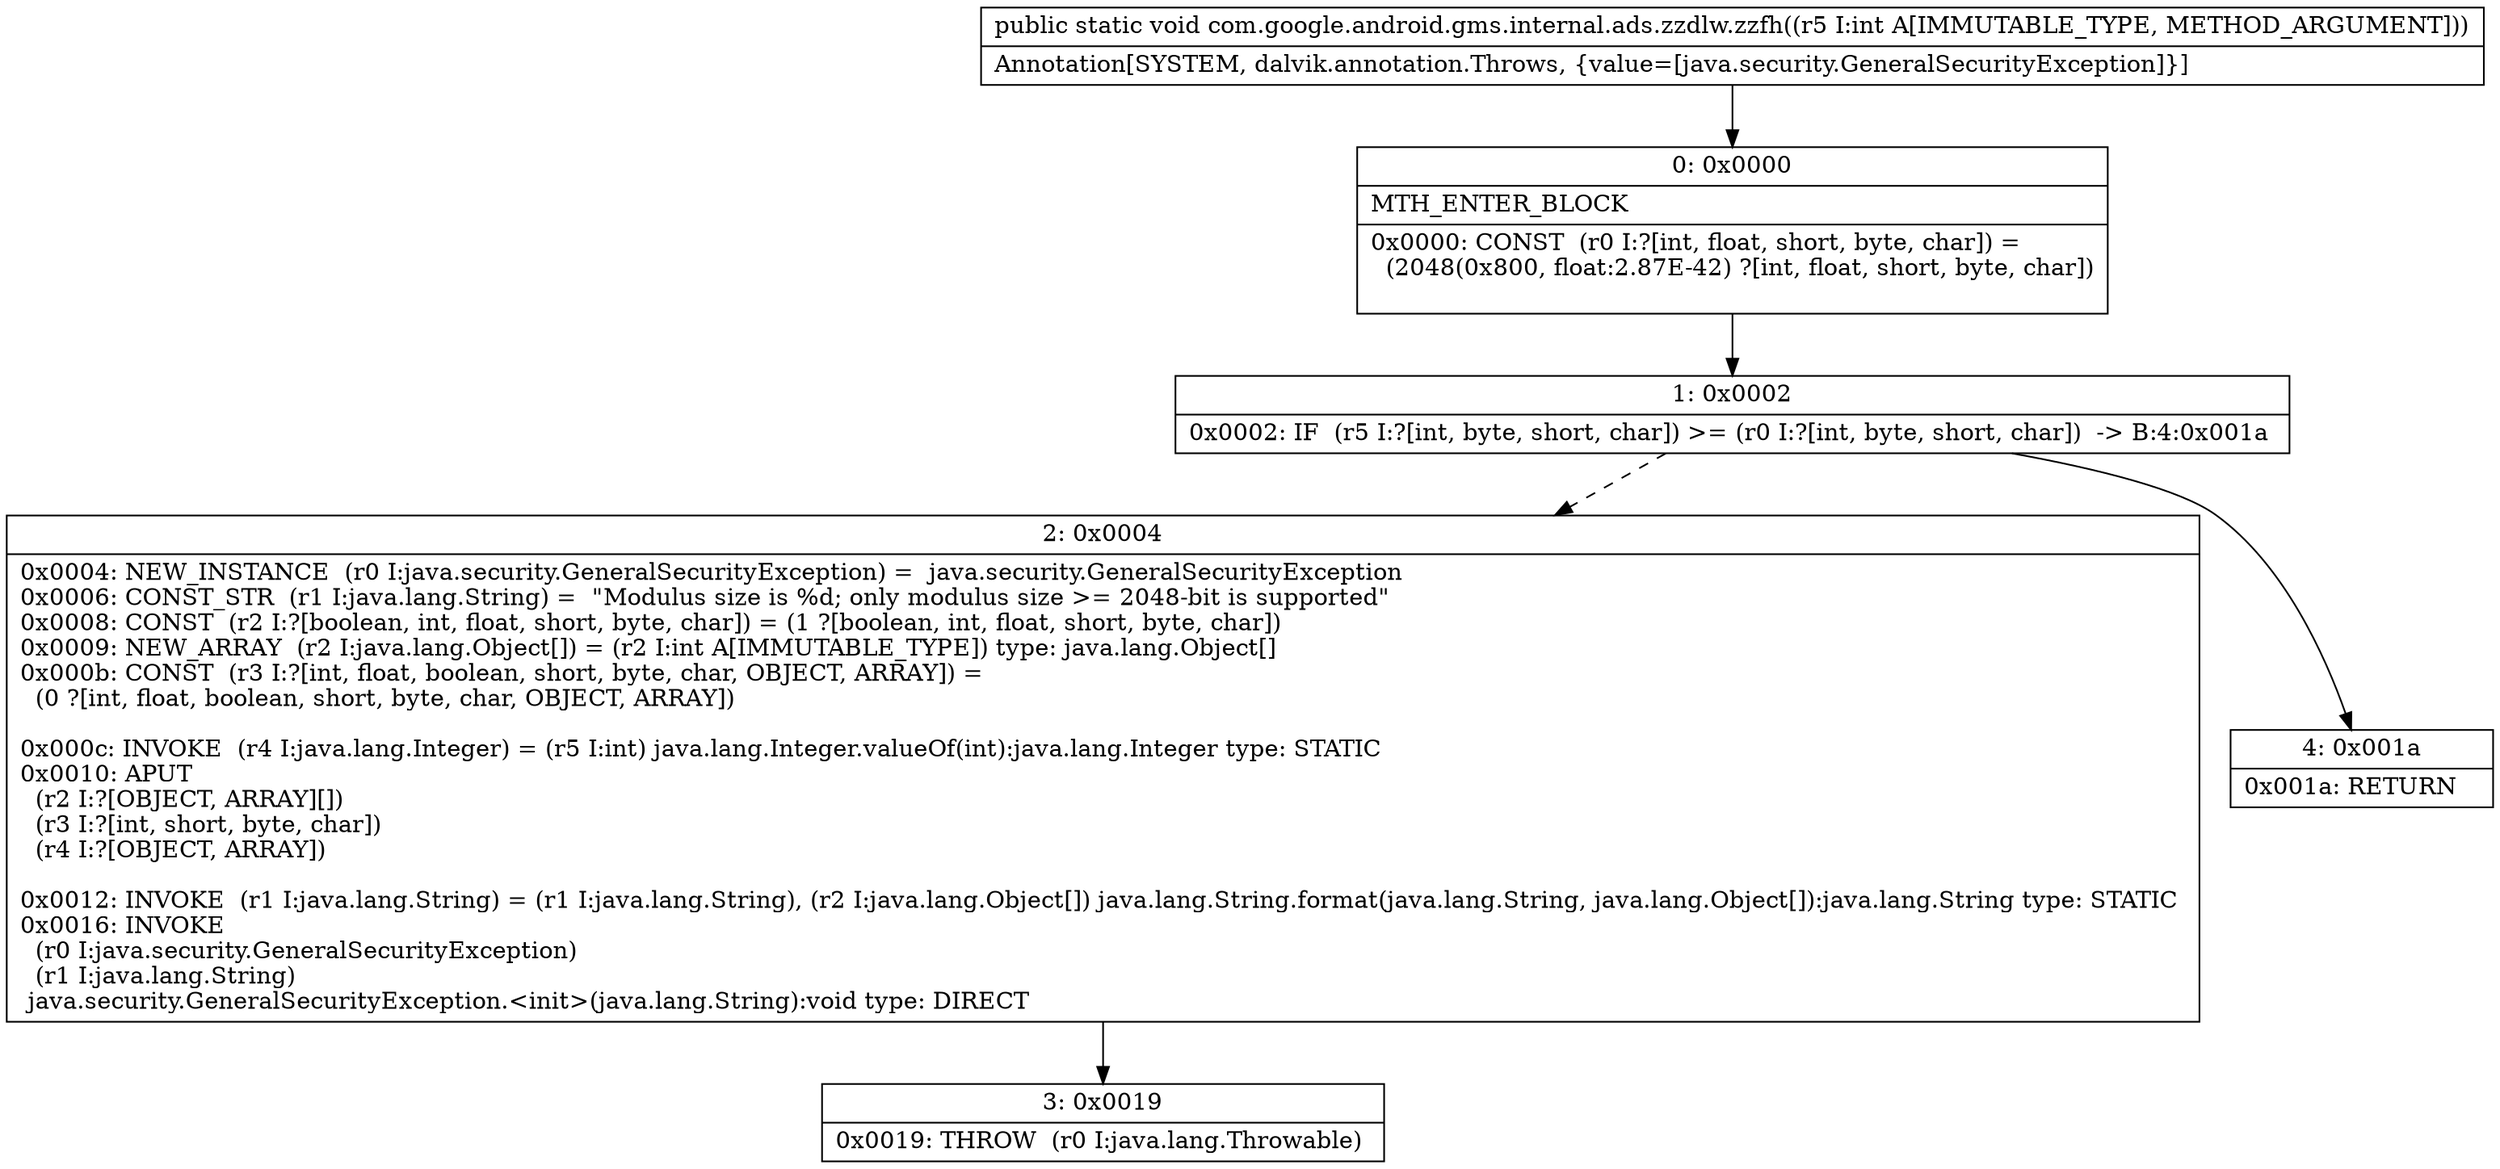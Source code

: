 digraph "CFG forcom.google.android.gms.internal.ads.zzdlw.zzfh(I)V" {
Node_0 [shape=record,label="{0\:\ 0x0000|MTH_ENTER_BLOCK\l|0x0000: CONST  (r0 I:?[int, float, short, byte, char]) = \l  (2048(0x800, float:2.87E\-42) ?[int, float, short, byte, char])\l \l}"];
Node_1 [shape=record,label="{1\:\ 0x0002|0x0002: IF  (r5 I:?[int, byte, short, char]) \>= (r0 I:?[int, byte, short, char])  \-\> B:4:0x001a \l}"];
Node_2 [shape=record,label="{2\:\ 0x0004|0x0004: NEW_INSTANCE  (r0 I:java.security.GeneralSecurityException) =  java.security.GeneralSecurityException \l0x0006: CONST_STR  (r1 I:java.lang.String) =  \"Modulus size is %d; only modulus size \>= 2048\-bit is supported\" \l0x0008: CONST  (r2 I:?[boolean, int, float, short, byte, char]) = (1 ?[boolean, int, float, short, byte, char]) \l0x0009: NEW_ARRAY  (r2 I:java.lang.Object[]) = (r2 I:int A[IMMUTABLE_TYPE]) type: java.lang.Object[] \l0x000b: CONST  (r3 I:?[int, float, boolean, short, byte, char, OBJECT, ARRAY]) = \l  (0 ?[int, float, boolean, short, byte, char, OBJECT, ARRAY])\l \l0x000c: INVOKE  (r4 I:java.lang.Integer) = (r5 I:int) java.lang.Integer.valueOf(int):java.lang.Integer type: STATIC \l0x0010: APUT  \l  (r2 I:?[OBJECT, ARRAY][])\l  (r3 I:?[int, short, byte, char])\l  (r4 I:?[OBJECT, ARRAY])\l \l0x0012: INVOKE  (r1 I:java.lang.String) = (r1 I:java.lang.String), (r2 I:java.lang.Object[]) java.lang.String.format(java.lang.String, java.lang.Object[]):java.lang.String type: STATIC \l0x0016: INVOKE  \l  (r0 I:java.security.GeneralSecurityException)\l  (r1 I:java.lang.String)\l java.security.GeneralSecurityException.\<init\>(java.lang.String):void type: DIRECT \l}"];
Node_3 [shape=record,label="{3\:\ 0x0019|0x0019: THROW  (r0 I:java.lang.Throwable) \l}"];
Node_4 [shape=record,label="{4\:\ 0x001a|0x001a: RETURN   \l}"];
MethodNode[shape=record,label="{public static void com.google.android.gms.internal.ads.zzdlw.zzfh((r5 I:int A[IMMUTABLE_TYPE, METHOD_ARGUMENT]))  | Annotation[SYSTEM, dalvik.annotation.Throws, \{value=[java.security.GeneralSecurityException]\}]\l}"];
MethodNode -> Node_0;
Node_0 -> Node_1;
Node_1 -> Node_2[style=dashed];
Node_1 -> Node_4;
Node_2 -> Node_3;
}

